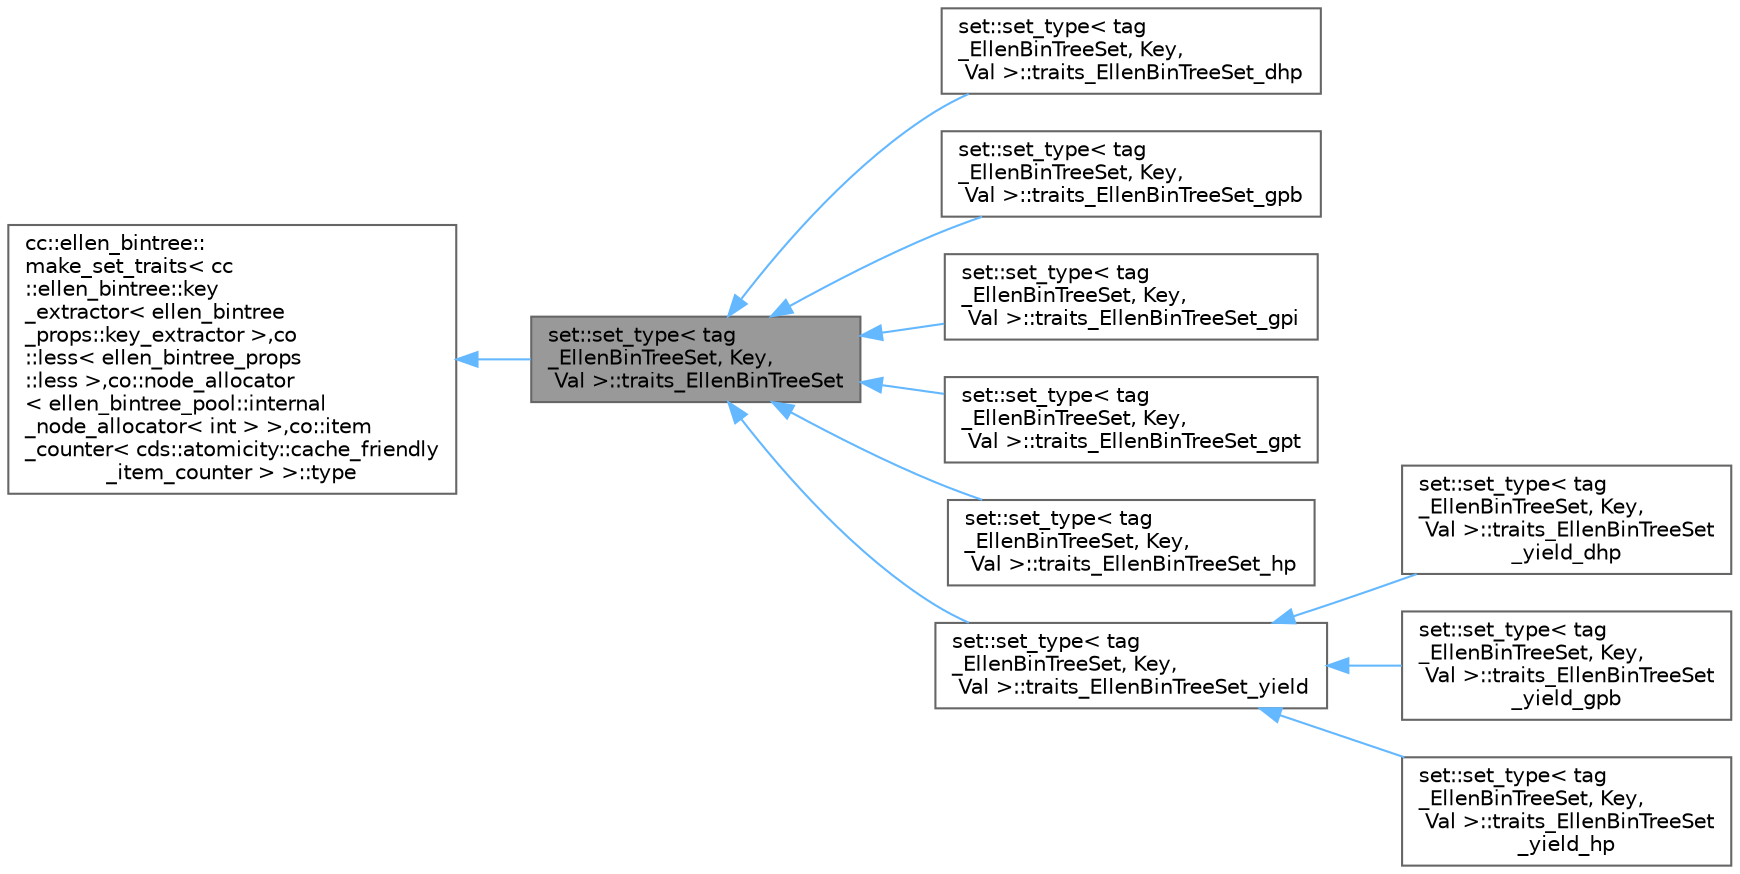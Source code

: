 digraph "set::set_type&lt; tag_EllenBinTreeSet, Key, Val &gt;::traits_EllenBinTreeSet"
{
 // LATEX_PDF_SIZE
  bgcolor="transparent";
  edge [fontname=Helvetica,fontsize=10,labelfontname=Helvetica,labelfontsize=10];
  node [fontname=Helvetica,fontsize=10,shape=box,height=0.2,width=0.4];
  rankdir="LR";
  Node1 [id="Node000001",label="set::set_type\< tag\l_EllenBinTreeSet, Key,\l Val \>::traits_EllenBinTreeSet",height=0.2,width=0.4,color="gray40", fillcolor="grey60", style="filled", fontcolor="black",tooltip=" "];
  Node2 -> Node1 [id="edge1_Node000001_Node000002",dir="back",color="steelblue1",style="solid",tooltip=" "];
  Node2 [id="Node000002",label="cc::ellen_bintree::\lmake_set_traits\< cc\l::ellen_bintree::key\l_extractor\< ellen_bintree\l_props::key_extractor \>,co\l::less\< ellen_bintree_props\l::less \>,co::node_allocator\l\< ellen_bintree_pool::internal\l_node_allocator\< int \> \>,co::item\l_counter\< cds::atomicity::cache_friendly\l_item_counter \> \>::type",height=0.2,width=0.4,color="gray40", fillcolor="white", style="filled",tooltip=" "];
  Node1 -> Node3 [id="edge2_Node000001_Node000003",dir="back",color="steelblue1",style="solid",tooltip=" "];
  Node3 [id="Node000003",label="set::set_type\< tag\l_EllenBinTreeSet, Key,\l Val \>::traits_EllenBinTreeSet_dhp",height=0.2,width=0.4,color="gray40", fillcolor="white", style="filled",URL="$structset_1_1set__type_3_01tag___ellen_bin_tree_set_00_01_key_00_01_val_01_4_1_1traits___ellen_bin_tree_set__dhp.html",tooltip=" "];
  Node1 -> Node4 [id="edge3_Node000001_Node000004",dir="back",color="steelblue1",style="solid",tooltip=" "];
  Node4 [id="Node000004",label="set::set_type\< tag\l_EllenBinTreeSet, Key,\l Val \>::traits_EllenBinTreeSet_gpb",height=0.2,width=0.4,color="gray40", fillcolor="white", style="filled",URL="$structset_1_1set__type_3_01tag___ellen_bin_tree_set_00_01_key_00_01_val_01_4_1_1traits___ellen_bin_tree_set__gpb.html",tooltip=" "];
  Node1 -> Node5 [id="edge4_Node000001_Node000005",dir="back",color="steelblue1",style="solid",tooltip=" "];
  Node5 [id="Node000005",label="set::set_type\< tag\l_EllenBinTreeSet, Key,\l Val \>::traits_EllenBinTreeSet_gpi",height=0.2,width=0.4,color="gray40", fillcolor="white", style="filled",URL="$structset_1_1set__type_3_01tag___ellen_bin_tree_set_00_01_key_00_01_val_01_4_1_1traits___ellen_bin_tree_set__gpi.html",tooltip=" "];
  Node1 -> Node6 [id="edge5_Node000001_Node000006",dir="back",color="steelblue1",style="solid",tooltip=" "];
  Node6 [id="Node000006",label="set::set_type\< tag\l_EllenBinTreeSet, Key,\l Val \>::traits_EllenBinTreeSet_gpt",height=0.2,width=0.4,color="gray40", fillcolor="white", style="filled",URL="$structset_1_1set__type_3_01tag___ellen_bin_tree_set_00_01_key_00_01_val_01_4_1_1traits___ellen_bin_tree_set__gpt.html",tooltip=" "];
  Node1 -> Node7 [id="edge6_Node000001_Node000007",dir="back",color="steelblue1",style="solid",tooltip=" "];
  Node7 [id="Node000007",label="set::set_type\< tag\l_EllenBinTreeSet, Key,\l Val \>::traits_EllenBinTreeSet_hp",height=0.2,width=0.4,color="gray40", fillcolor="white", style="filled",URL="$structset_1_1set__type_3_01tag___ellen_bin_tree_set_00_01_key_00_01_val_01_4_1_1traits___ellen_bin_tree_set__hp.html",tooltip=" "];
  Node1 -> Node8 [id="edge7_Node000001_Node000008",dir="back",color="steelblue1",style="solid",tooltip=" "];
  Node8 [id="Node000008",label="set::set_type\< tag\l_EllenBinTreeSet, Key,\l Val \>::traits_EllenBinTreeSet_yield",height=0.2,width=0.4,color="gray40", fillcolor="white", style="filled",URL="$structset_1_1set__type_3_01tag___ellen_bin_tree_set_00_01_key_00_01_val_01_4_1_1traits___ellen_bin_tree_set__yield.html",tooltip=" "];
  Node8 -> Node9 [id="edge8_Node000008_Node000009",dir="back",color="steelblue1",style="solid",tooltip=" "];
  Node9 [id="Node000009",label="set::set_type\< tag\l_EllenBinTreeSet, Key,\l Val \>::traits_EllenBinTreeSet\l_yield_dhp",height=0.2,width=0.4,color="gray40", fillcolor="white", style="filled",URL="$structset_1_1set__type_3_01tag___ellen_bin_tree_set_00_01_key_00_01_val_01_4_1_1traits___ellen_bin_tree_set__yield__dhp.html",tooltip=" "];
  Node8 -> Node10 [id="edge9_Node000008_Node000010",dir="back",color="steelblue1",style="solid",tooltip=" "];
  Node10 [id="Node000010",label="set::set_type\< tag\l_EllenBinTreeSet, Key,\l Val \>::traits_EllenBinTreeSet\l_yield_gpb",height=0.2,width=0.4,color="gray40", fillcolor="white", style="filled",URL="$structset_1_1set__type_3_01tag___ellen_bin_tree_set_00_01_key_00_01_val_01_4_1_1traits___ellen_bin_tree_set__yield__gpb.html",tooltip=" "];
  Node8 -> Node11 [id="edge10_Node000008_Node000011",dir="back",color="steelblue1",style="solid",tooltip=" "];
  Node11 [id="Node000011",label="set::set_type\< tag\l_EllenBinTreeSet, Key,\l Val \>::traits_EllenBinTreeSet\l_yield_hp",height=0.2,width=0.4,color="gray40", fillcolor="white", style="filled",URL="$structset_1_1set__type_3_01tag___ellen_bin_tree_set_00_01_key_00_01_val_01_4_1_1traits___ellen_bin_tree_set__yield__hp.html",tooltip=" "];
}
